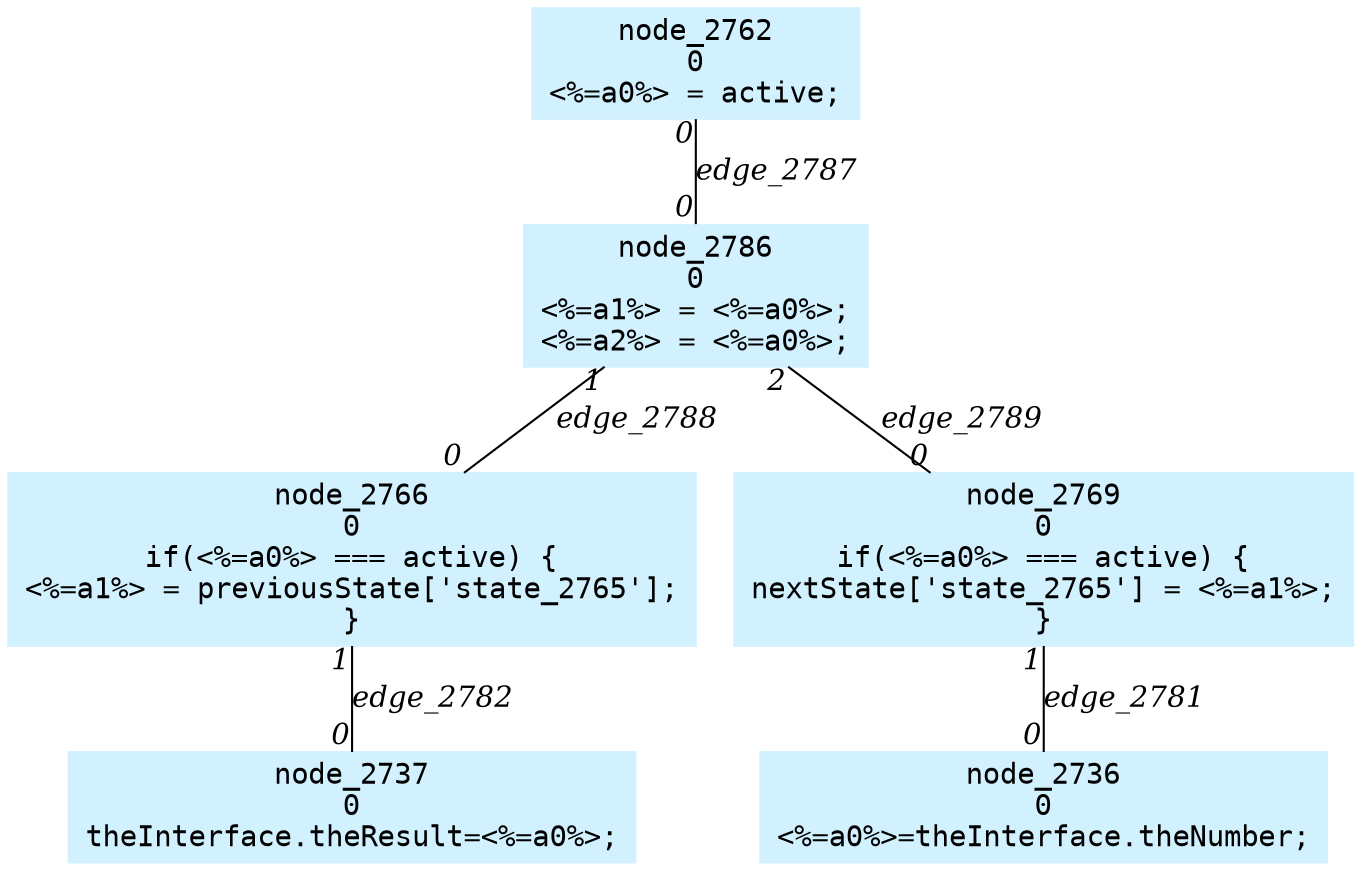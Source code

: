 digraph g{node_2736 [shape=box, style=filled, color="#d1f1ff", fontname="Courier", label="node_2736
0
<%=a0%>=theInterface.theNumber;
" ]
node_2737 [shape=box, style=filled, color="#d1f1ff", fontname="Courier", label="node_2737
0
theInterface.theResult=<%=a0%>;
" ]
node_2762 [shape=box, style=filled, color="#d1f1ff", fontname="Courier", label="node_2762
0
<%=a0%> = active;
" ]
node_2766 [shape=box, style=filled, color="#d1f1ff", fontname="Courier", label="node_2766
0
if(<%=a0%> === active) {
<%=a1%> = previousState['state_2765'];
}
" ]
node_2769 [shape=box, style=filled, color="#d1f1ff", fontname="Courier", label="node_2769
0
if(<%=a0%> === active) {
nextState['state_2765'] = <%=a1%>;
}
" ]
node_2786 [shape=box, style=filled, color="#d1f1ff", fontname="Courier", label="node_2786
0
<%=a1%> = <%=a0%>;
<%=a2%> = <%=a0%>;
" ]
node_2769 -> node_2736 [dir=none, arrowHead=none, fontname="Times-Italic", label="edge_2781",  headlabel="0", taillabel="1" ]
node_2766 -> node_2737 [dir=none, arrowHead=none, fontname="Times-Italic", label="edge_2782",  headlabel="0", taillabel="1" ]
node_2762 -> node_2786 [dir=none, arrowHead=none, fontname="Times-Italic", label="edge_2787",  headlabel="0", taillabel="0" ]
node_2786 -> node_2766 [dir=none, arrowHead=none, fontname="Times-Italic", label="edge_2788",  headlabel="0", taillabel="1" ]
node_2786 -> node_2769 [dir=none, arrowHead=none, fontname="Times-Italic", label="edge_2789",  headlabel="0", taillabel="2" ]
}